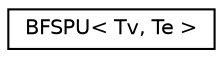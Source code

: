 digraph "Graphical Class Hierarchy"
{
 // LATEX_PDF_SIZE
  edge [fontname="Helvetica",fontsize="10",labelfontname="Helvetica",labelfontsize="10"];
  node [fontname="Helvetica",fontsize="10",shape=record];
  rankdir="LR";
  Node0 [label="BFSPU\< Tv, Te \>",height=0.2,width=0.4,color="black", fillcolor="white", style="filled",URL="$struct_b_f_s_p_u.html",tooltip=" "];
}
